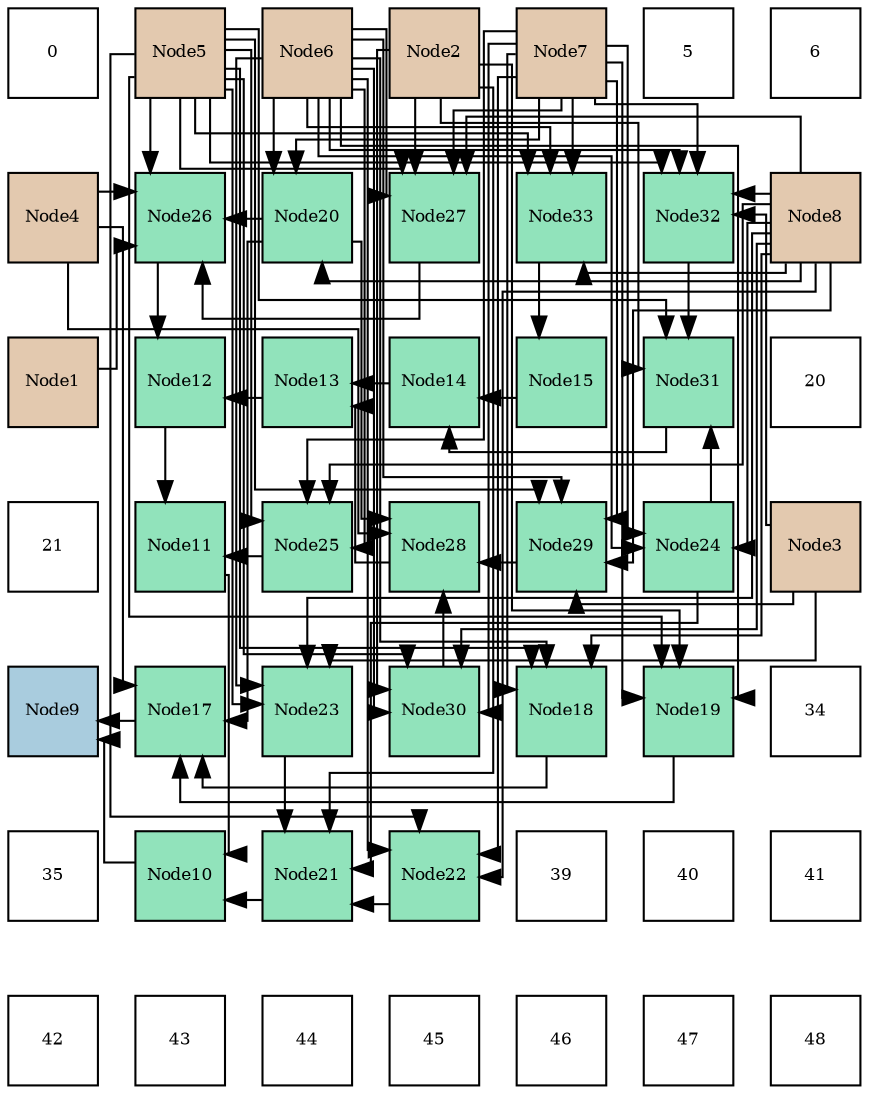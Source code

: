 digraph layout{
 rankdir=TB;
 splines=ortho;
 node [style=filled shape=square fixedsize=true width=0.6];
0[label="0", fontsize=8, fillcolor="#ffffff"];
1[label="Node5", fontsize=8, fillcolor="#e3c9af"];
2[label="Node6", fontsize=8, fillcolor="#e3c9af"];
3[label="Node2", fontsize=8, fillcolor="#e3c9af"];
4[label="Node7", fontsize=8, fillcolor="#e3c9af"];
5[label="5", fontsize=8, fillcolor="#ffffff"];
6[label="6", fontsize=8, fillcolor="#ffffff"];
7[label="Node4", fontsize=8, fillcolor="#e3c9af"];
8[label="Node26", fontsize=8, fillcolor="#91e3bb"];
9[label="Node20", fontsize=8, fillcolor="#91e3bb"];
10[label="Node27", fontsize=8, fillcolor="#91e3bb"];
11[label="Node33", fontsize=8, fillcolor="#91e3bb"];
12[label="Node32", fontsize=8, fillcolor="#91e3bb"];
13[label="Node8", fontsize=8, fillcolor="#e3c9af"];
14[label="Node1", fontsize=8, fillcolor="#e3c9af"];
15[label="Node12", fontsize=8, fillcolor="#91e3bb"];
16[label="Node13", fontsize=8, fillcolor="#91e3bb"];
17[label="Node14", fontsize=8, fillcolor="#91e3bb"];
18[label="Node15", fontsize=8, fillcolor="#91e3bb"];
19[label="Node31", fontsize=8, fillcolor="#91e3bb"];
20[label="20", fontsize=8, fillcolor="#ffffff"];
21[label="21", fontsize=8, fillcolor="#ffffff"];
22[label="Node11", fontsize=8, fillcolor="#91e3bb"];
23[label="Node25", fontsize=8, fillcolor="#91e3bb"];
24[label="Node28", fontsize=8, fillcolor="#91e3bb"];
25[label="Node29", fontsize=8, fillcolor="#91e3bb"];
26[label="Node24", fontsize=8, fillcolor="#91e3bb"];
27[label="Node3", fontsize=8, fillcolor="#e3c9af"];
28[label="Node9", fontsize=8, fillcolor="#a9ccde"];
29[label="Node17", fontsize=8, fillcolor="#91e3bb"];
30[label="Node23", fontsize=8, fillcolor="#91e3bb"];
31[label="Node30", fontsize=8, fillcolor="#91e3bb"];
32[label="Node18", fontsize=8, fillcolor="#91e3bb"];
33[label="Node19", fontsize=8, fillcolor="#91e3bb"];
34[label="34", fontsize=8, fillcolor="#ffffff"];
35[label="35", fontsize=8, fillcolor="#ffffff"];
36[label="Node10", fontsize=8, fillcolor="#91e3bb"];
37[label="Node21", fontsize=8, fillcolor="#91e3bb"];
38[label="Node22", fontsize=8, fillcolor="#91e3bb"];
39[label="39", fontsize=8, fillcolor="#ffffff"];
40[label="40", fontsize=8, fillcolor="#ffffff"];
41[label="41", fontsize=8, fillcolor="#ffffff"];
42[label="42", fontsize=8, fillcolor="#ffffff"];
43[label="43", fontsize=8, fillcolor="#ffffff"];
44[label="44", fontsize=8, fillcolor="#ffffff"];
45[label="45", fontsize=8, fillcolor="#ffffff"];
46[label="46", fontsize=8, fillcolor="#ffffff"];
47[label="47", fontsize=8, fillcolor="#ffffff"];
48[label="48", fontsize=8, fillcolor="#ffffff"];
edge [constraint=false, style=vis];36 -> 28;
29 -> 28;
22 -> 36;
37 -> 36;
15 -> 22;
23 -> 22;
16 -> 15;
8 -> 15;
17 -> 16;
24 -> 16;
18 -> 17;
19 -> 17;
11 -> 18;
32 -> 29;
33 -> 29;
9 -> 29;
7 -> 29;
38 -> 37;
30 -> 37;
26 -> 37;
3 -> 37;
9 -> 8;
10 -> 8;
14 -> 8;
7 -> 8;
1 -> 8;
9 -> 24;
25 -> 24;
31 -> 24;
7 -> 24;
26 -> 19;
12 -> 19;
3 -> 19;
1 -> 19;
1 -> 32;
2 -> 32;
4 -> 32;
13 -> 32;
3 -> 33;
1 -> 33;
2 -> 33;
4 -> 33;
2 -> 9;
4 -> 9;
13 -> 9;
1 -> 38;
2 -> 38;
4 -> 38;
13 -> 38;
27 -> 30;
1 -> 30;
2 -> 30;
13 -> 30;
2 -> 26;
4 -> 26;
13 -> 26;
1 -> 23;
2 -> 23;
4 -> 23;
13 -> 23;
3 -> 10;
1 -> 10;
2 -> 10;
4 -> 10;
13 -> 10;
27 -> 25;
1 -> 25;
2 -> 25;
4 -> 25;
13 -> 25;
3 -> 31;
1 -> 31;
2 -> 31;
4 -> 31;
13 -> 31;
27 -> 12;
1 -> 12;
2 -> 12;
4 -> 12;
13 -> 12;
1 -> 11;
2 -> 11;
4 -> 11;
13 -> 11;
edge [constraint=true, style=invis];
0 -> 7 -> 14 -> 21 -> 28 -> 35 -> 42;
1 -> 8 -> 15 -> 22 -> 29 -> 36 -> 43;
2 -> 9 -> 16 -> 23 -> 30 -> 37 -> 44;
3 -> 10 -> 17 -> 24 -> 31 -> 38 -> 45;
4 -> 11 -> 18 -> 25 -> 32 -> 39 -> 46;
5 -> 12 -> 19 -> 26 -> 33 -> 40 -> 47;
6 -> 13 -> 20 -> 27 -> 34 -> 41 -> 48;
rank = same {0 -> 1 -> 2 -> 3 -> 4 -> 5 -> 6};
rank = same {7 -> 8 -> 9 -> 10 -> 11 -> 12 -> 13};
rank = same {14 -> 15 -> 16 -> 17 -> 18 -> 19 -> 20};
rank = same {21 -> 22 -> 23 -> 24 -> 25 -> 26 -> 27};
rank = same {28 -> 29 -> 30 -> 31 -> 32 -> 33 -> 34};
rank = same {35 -> 36 -> 37 -> 38 -> 39 -> 40 -> 41};
rank = same {42 -> 43 -> 44 -> 45 -> 46 -> 47 -> 48};
}
